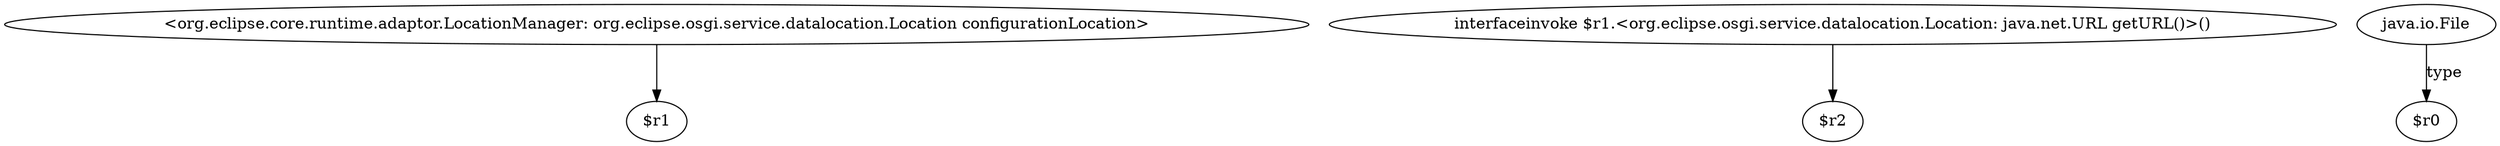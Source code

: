 digraph g {
0[label="<org.eclipse.core.runtime.adaptor.LocationManager: org.eclipse.osgi.service.datalocation.Location configurationLocation>"]
1[label="$r1"]
0->1[label=""]
2[label="interfaceinvoke $r1.<org.eclipse.osgi.service.datalocation.Location: java.net.URL getURL()>()"]
3[label="$r2"]
2->3[label=""]
4[label="java.io.File"]
5[label="$r0"]
4->5[label="type"]
}